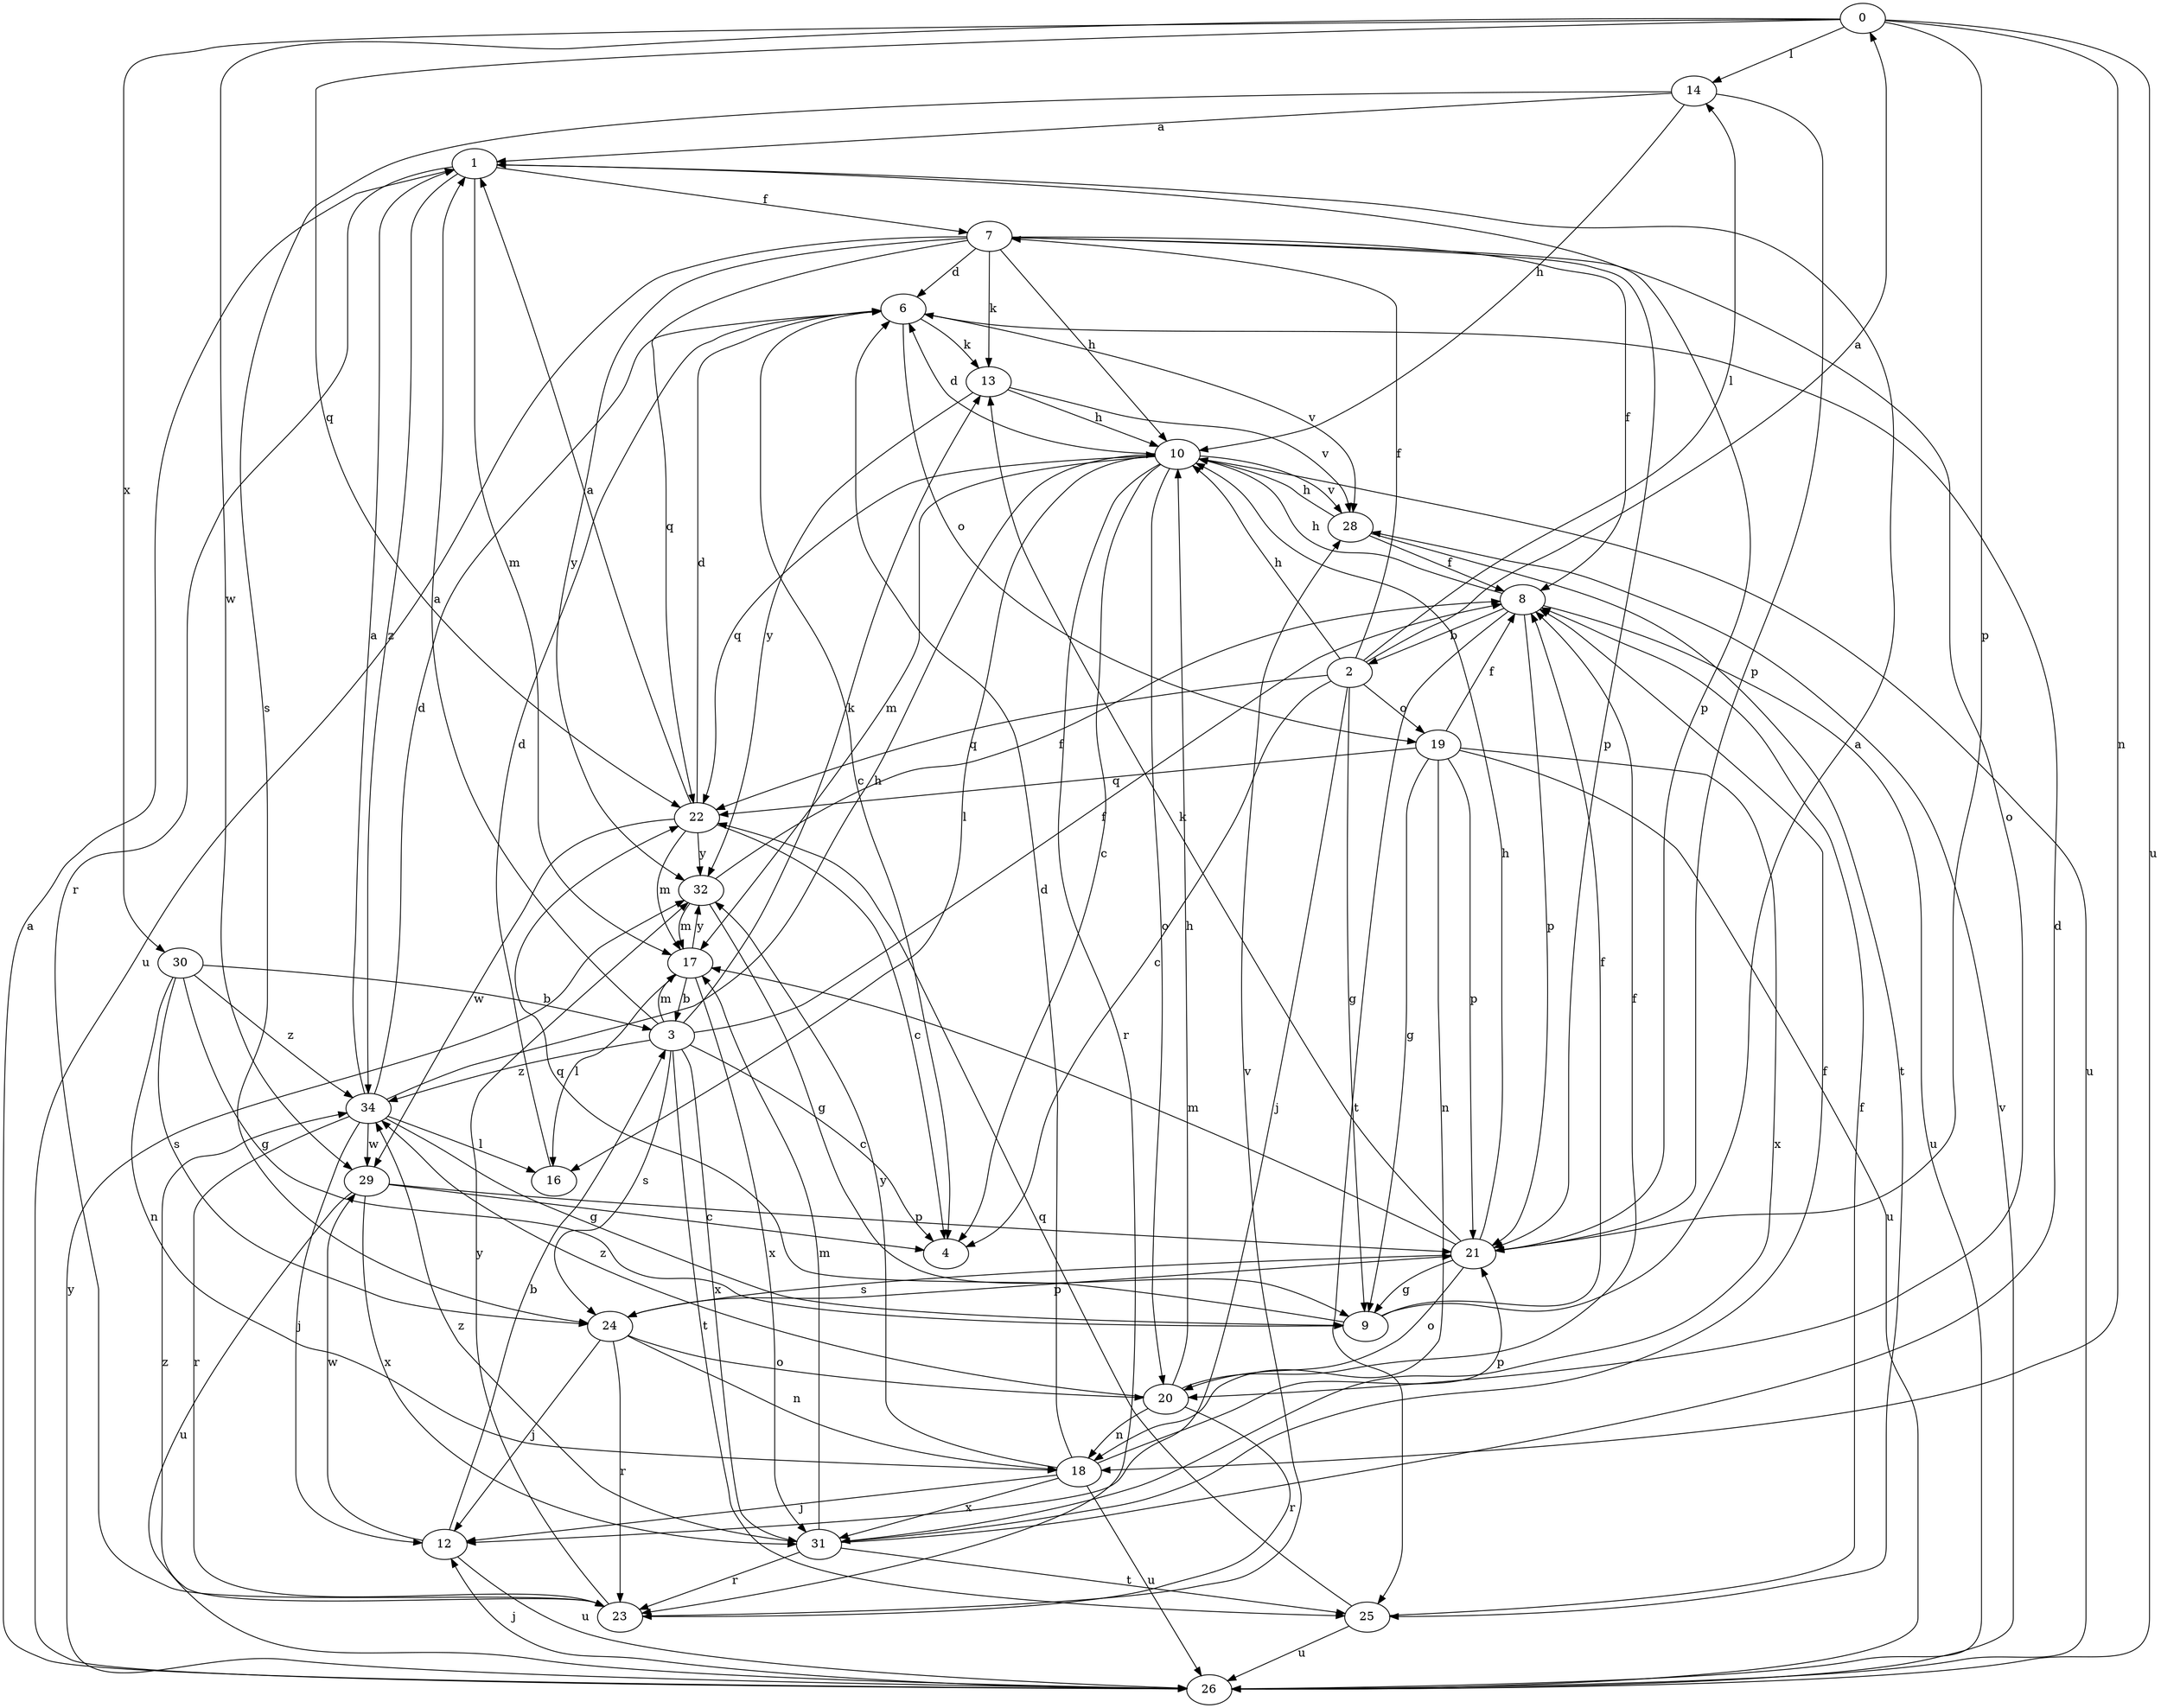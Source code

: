 strict digraph  {
0;
1;
2;
3;
4;
6;
7;
8;
9;
10;
12;
13;
14;
16;
17;
18;
19;
20;
21;
22;
23;
24;
25;
26;
28;
29;
30;
31;
32;
34;
0 -> 14  [label=l];
0 -> 18  [label=n];
0 -> 21  [label=p];
0 -> 22  [label=q];
0 -> 26  [label=u];
0 -> 29  [label=w];
0 -> 30  [label=x];
1 -> 7  [label=f];
1 -> 17  [label=m];
1 -> 21  [label=p];
1 -> 23  [label=r];
1 -> 34  [label=z];
2 -> 0  [label=a];
2 -> 4  [label=c];
2 -> 7  [label=f];
2 -> 9  [label=g];
2 -> 10  [label=h];
2 -> 12  [label=j];
2 -> 14  [label=l];
2 -> 19  [label=o];
2 -> 22  [label=q];
3 -> 1  [label=a];
3 -> 4  [label=c];
3 -> 8  [label=f];
3 -> 13  [label=k];
3 -> 17  [label=m];
3 -> 24  [label=s];
3 -> 25  [label=t];
3 -> 31  [label=x];
3 -> 34  [label=z];
6 -> 4  [label=c];
6 -> 13  [label=k];
6 -> 19  [label=o];
6 -> 28  [label=v];
7 -> 6  [label=d];
7 -> 8  [label=f];
7 -> 10  [label=h];
7 -> 13  [label=k];
7 -> 20  [label=o];
7 -> 21  [label=p];
7 -> 22  [label=q];
7 -> 26  [label=u];
7 -> 32  [label=y];
8 -> 2  [label=b];
8 -> 10  [label=h];
8 -> 21  [label=p];
8 -> 25  [label=t];
8 -> 26  [label=u];
9 -> 1  [label=a];
9 -> 8  [label=f];
9 -> 22  [label=q];
10 -> 4  [label=c];
10 -> 6  [label=d];
10 -> 16  [label=l];
10 -> 17  [label=m];
10 -> 20  [label=o];
10 -> 22  [label=q];
10 -> 23  [label=r];
10 -> 26  [label=u];
10 -> 28  [label=v];
12 -> 3  [label=b];
12 -> 26  [label=u];
12 -> 29  [label=w];
13 -> 10  [label=h];
13 -> 28  [label=v];
13 -> 32  [label=y];
14 -> 1  [label=a];
14 -> 10  [label=h];
14 -> 21  [label=p];
14 -> 24  [label=s];
16 -> 6  [label=d];
17 -> 3  [label=b];
17 -> 16  [label=l];
17 -> 31  [label=x];
17 -> 32  [label=y];
18 -> 6  [label=d];
18 -> 12  [label=j];
18 -> 21  [label=p];
18 -> 26  [label=u];
18 -> 31  [label=x];
18 -> 32  [label=y];
19 -> 8  [label=f];
19 -> 9  [label=g];
19 -> 18  [label=n];
19 -> 21  [label=p];
19 -> 22  [label=q];
19 -> 26  [label=u];
19 -> 31  [label=x];
20 -> 8  [label=f];
20 -> 10  [label=h];
20 -> 18  [label=n];
20 -> 23  [label=r];
20 -> 34  [label=z];
21 -> 9  [label=g];
21 -> 10  [label=h];
21 -> 13  [label=k];
21 -> 17  [label=m];
21 -> 20  [label=o];
21 -> 24  [label=s];
22 -> 1  [label=a];
22 -> 4  [label=c];
22 -> 6  [label=d];
22 -> 17  [label=m];
22 -> 29  [label=w];
22 -> 32  [label=y];
23 -> 28  [label=v];
23 -> 32  [label=y];
23 -> 34  [label=z];
24 -> 12  [label=j];
24 -> 18  [label=n];
24 -> 20  [label=o];
24 -> 21  [label=p];
24 -> 23  [label=r];
25 -> 8  [label=f];
25 -> 22  [label=q];
25 -> 26  [label=u];
26 -> 1  [label=a];
26 -> 12  [label=j];
26 -> 28  [label=v];
26 -> 32  [label=y];
28 -> 8  [label=f];
28 -> 10  [label=h];
28 -> 25  [label=t];
29 -> 4  [label=c];
29 -> 21  [label=p];
29 -> 26  [label=u];
29 -> 31  [label=x];
30 -> 3  [label=b];
30 -> 9  [label=g];
30 -> 18  [label=n];
30 -> 24  [label=s];
30 -> 34  [label=z];
31 -> 6  [label=d];
31 -> 8  [label=f];
31 -> 17  [label=m];
31 -> 23  [label=r];
31 -> 25  [label=t];
31 -> 34  [label=z];
32 -> 8  [label=f];
32 -> 9  [label=g];
32 -> 17  [label=m];
34 -> 1  [label=a];
34 -> 6  [label=d];
34 -> 9  [label=g];
34 -> 10  [label=h];
34 -> 12  [label=j];
34 -> 16  [label=l];
34 -> 23  [label=r];
34 -> 29  [label=w];
}
